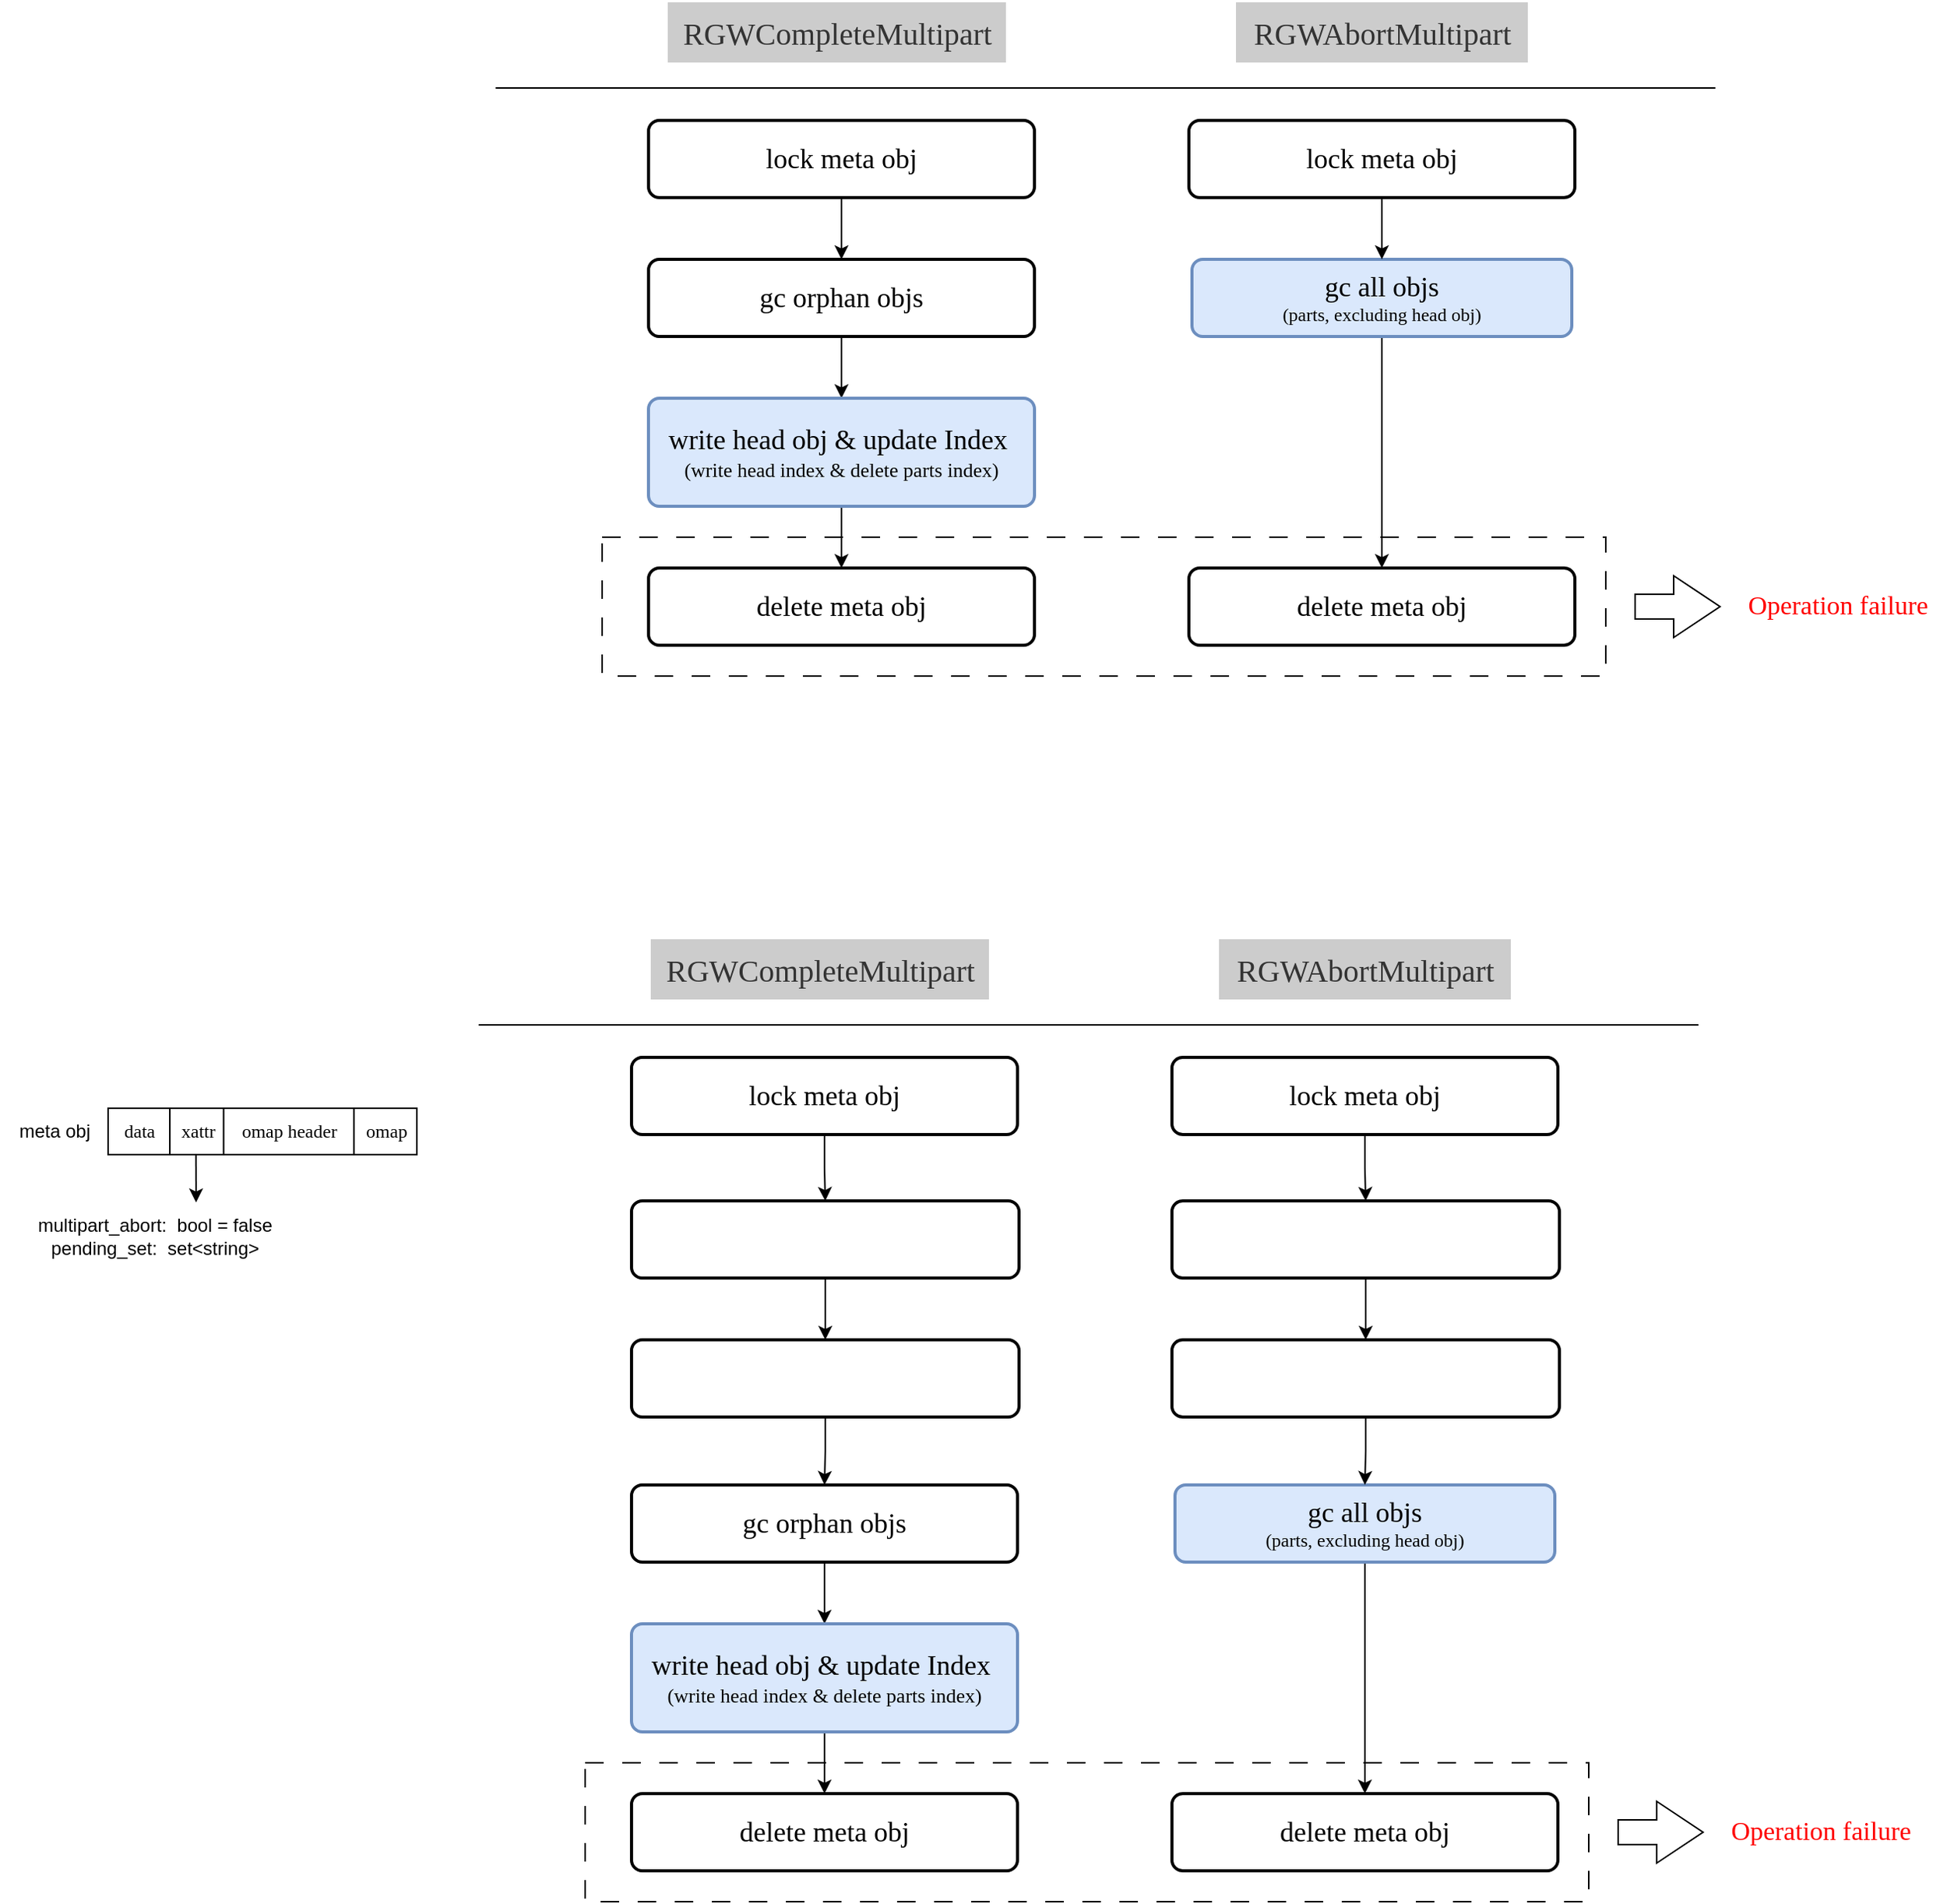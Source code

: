 <mxfile version="26.0.16">
  <diagram name="第 1 页" id="vI41SMqubiYKWCJLX_XH">
    <mxGraphModel dx="3871" dy="1489" grid="1" gridSize="10" guides="1" tooltips="1" connect="1" arrows="1" fold="1" page="1" pageScale="1" pageWidth="827" pageHeight="1169" math="0" shadow="0">
      <root>
        <mxCell id="0" />
        <mxCell id="1" parent="0" />
        <mxCell id="Ifww3QB6uW8QrBHeK7YU-22" value="" style="group" vertex="1" connectable="0" parent="1">
          <mxGeometry x="-39" y="193" width="939" height="437" as="geometry" />
        </mxCell>
        <mxCell id="Ifww3QB6uW8QrBHeK7YU-16" value="" style="rounded=0;whiteSpace=wrap;html=1;dashed=1;dashPattern=12 12;" vertex="1" parent="Ifww3QB6uW8QrBHeK7YU-22">
          <mxGeometry x="69" y="347" width="650" height="90" as="geometry" />
        </mxCell>
        <mxCell id="Ifww3QB6uW8QrBHeK7YU-12" value="" style="edgeStyle=orthogonalEdgeStyle;rounded=0;orthogonalLoop=1;jettySize=auto;html=1;" edge="1" parent="Ifww3QB6uW8QrBHeK7YU-22" source="Ifww3QB6uW8QrBHeK7YU-4" target="Ifww3QB6uW8QrBHeK7YU-7">
          <mxGeometry relative="1" as="geometry" />
        </mxCell>
        <mxCell id="Ifww3QB6uW8QrBHeK7YU-4" value="&lt;font style=&quot;font-size: 18px;&quot; face=&quot;Times New Roman&quot;&gt;gc orphan objs&lt;/font&gt;" style="rounded=1;whiteSpace=wrap;html=1;absoluteArcSize=1;arcSize=14;strokeWidth=2;" vertex="1" parent="Ifww3QB6uW8QrBHeK7YU-22">
          <mxGeometry x="99" y="167" width="250" height="50" as="geometry" />
        </mxCell>
        <mxCell id="Ifww3QB6uW8QrBHeK7YU-15" style="edgeStyle=orthogonalEdgeStyle;rounded=0;orthogonalLoop=1;jettySize=auto;html=1;entryX=0.5;entryY=0;entryDx=0;entryDy=0;" edge="1" parent="Ifww3QB6uW8QrBHeK7YU-22" source="Ifww3QB6uW8QrBHeK7YU-5" target="Ifww3QB6uW8QrBHeK7YU-10">
          <mxGeometry relative="1" as="geometry" />
        </mxCell>
        <mxCell id="Ifww3QB6uW8QrBHeK7YU-5" value="&lt;font style=&quot;font-size: 18px;&quot; face=&quot;Times New Roman&quot;&gt;gc all objs&lt;/font&gt;&lt;div&gt;&lt;font face=&quot;Times New Roman&quot;&gt;(parts, excluding head obj)&lt;/font&gt;&lt;/div&gt;" style="rounded=1;whiteSpace=wrap;html=1;absoluteArcSize=1;arcSize=14;strokeWidth=2;fillColor=#dae8fc;strokeColor=#6c8ebf;" vertex="1" parent="Ifww3QB6uW8QrBHeK7YU-22">
          <mxGeometry x="451" y="167" width="246" height="50" as="geometry" />
        </mxCell>
        <mxCell id="Ifww3QB6uW8QrBHeK7YU-11" value="" style="edgeStyle=orthogonalEdgeStyle;rounded=0;orthogonalLoop=1;jettySize=auto;html=1;" edge="1" parent="Ifww3QB6uW8QrBHeK7YU-22" source="Ifww3QB6uW8QrBHeK7YU-6" target="Ifww3QB6uW8QrBHeK7YU-4">
          <mxGeometry relative="1" as="geometry" />
        </mxCell>
        <mxCell id="Ifww3QB6uW8QrBHeK7YU-6" value="&lt;span style=&quot;font-family: &amp;quot;Times New Roman&amp;quot;; font-size: 18px;&quot;&gt;lock meta obj&lt;/span&gt;" style="rounded=1;whiteSpace=wrap;html=1;absoluteArcSize=1;arcSize=14;strokeWidth=2;" vertex="1" parent="Ifww3QB6uW8QrBHeK7YU-22">
          <mxGeometry x="99" y="77" width="250" height="50" as="geometry" />
        </mxCell>
        <mxCell id="Ifww3QB6uW8QrBHeK7YU-13" value="" style="edgeStyle=orthogonalEdgeStyle;rounded=0;orthogonalLoop=1;jettySize=auto;html=1;" edge="1" parent="Ifww3QB6uW8QrBHeK7YU-22" source="Ifww3QB6uW8QrBHeK7YU-7" target="Ifww3QB6uW8QrBHeK7YU-8">
          <mxGeometry relative="1" as="geometry" />
        </mxCell>
        <mxCell id="Ifww3QB6uW8QrBHeK7YU-7" value="&lt;font face=&quot;Times New Roman&quot;&gt;&lt;span style=&quot;font-size: 18px;&quot;&gt;write head obj &amp;amp; update Index&amp;nbsp;&lt;/span&gt;&lt;/font&gt;&lt;div&gt;&lt;font style=&quot;font-size: 13px;&quot; face=&quot;Times New Roman&quot;&gt;(write head index &amp;amp; delete parts index)&lt;/font&gt;&lt;/div&gt;" style="rounded=1;whiteSpace=wrap;html=1;absoluteArcSize=1;arcSize=14;strokeWidth=2;fillColor=#dae8fc;strokeColor=#6c8ebf;" vertex="1" parent="Ifww3QB6uW8QrBHeK7YU-22">
          <mxGeometry x="99" y="257" width="250" height="70" as="geometry" />
        </mxCell>
        <mxCell id="Ifww3QB6uW8QrBHeK7YU-8" value="&lt;font face=&quot;Times New Roman&quot;&gt;&lt;span style=&quot;font-size: 18px;&quot;&gt;delete meta obj&lt;/span&gt;&lt;/font&gt;" style="rounded=1;whiteSpace=wrap;html=1;absoluteArcSize=1;arcSize=14;strokeWidth=2;" vertex="1" parent="Ifww3QB6uW8QrBHeK7YU-22">
          <mxGeometry x="99" y="367" width="250" height="50" as="geometry" />
        </mxCell>
        <mxCell id="Ifww3QB6uW8QrBHeK7YU-14" value="" style="edgeStyle=orthogonalEdgeStyle;rounded=0;orthogonalLoop=1;jettySize=auto;html=1;" edge="1" parent="Ifww3QB6uW8QrBHeK7YU-22" source="Ifww3QB6uW8QrBHeK7YU-9" target="Ifww3QB6uW8QrBHeK7YU-5">
          <mxGeometry relative="1" as="geometry" />
        </mxCell>
        <mxCell id="Ifww3QB6uW8QrBHeK7YU-9" value="&lt;span style=&quot;font-family: &amp;quot;Times New Roman&amp;quot;; font-size: 18px;&quot;&gt;lock meta obj&lt;/span&gt;" style="rounded=1;whiteSpace=wrap;html=1;absoluteArcSize=1;arcSize=14;strokeWidth=2;" vertex="1" parent="Ifww3QB6uW8QrBHeK7YU-22">
          <mxGeometry x="449" y="77" width="250" height="50" as="geometry" />
        </mxCell>
        <mxCell id="Ifww3QB6uW8QrBHeK7YU-10" value="&lt;font face=&quot;Times New Roman&quot;&gt;&lt;span style=&quot;font-size: 18px;&quot;&gt;delete meta obj&lt;/span&gt;&lt;/font&gt;" style="rounded=1;whiteSpace=wrap;html=1;absoluteArcSize=1;arcSize=14;strokeWidth=2;" vertex="1" parent="Ifww3QB6uW8QrBHeK7YU-22">
          <mxGeometry x="449" y="367" width="250" height="50" as="geometry" />
        </mxCell>
        <mxCell id="Ifww3QB6uW8QrBHeK7YU-17" value="&lt;font style=&quot;font-size: 17px; color: rgb(255, 0, 0);&quot; face=&quot;Times New Roman&quot;&gt;Operation failure&lt;/font&gt;" style="text;html=1;align=center;verticalAlign=middle;resizable=0;points=[];autosize=1;strokeColor=none;fillColor=none;" vertex="1" parent="Ifww3QB6uW8QrBHeK7YU-22">
          <mxGeometry x="799" y="377" width="140" height="30" as="geometry" />
        </mxCell>
        <mxCell id="Ifww3QB6uW8QrBHeK7YU-18" value="" style="html=1;shadow=0;dashed=0;align=center;verticalAlign=middle;shape=mxgraph.arrows2.arrow;dy=0.6;dx=30;notch=0;" vertex="1" parent="Ifww3QB6uW8QrBHeK7YU-22">
          <mxGeometry x="738" y="372" width="55" height="40" as="geometry" />
        </mxCell>
        <mxCell id="Ifww3QB6uW8QrBHeK7YU-19" value="" style="endArrow=none;html=1;rounded=0;" edge="1" parent="Ifww3QB6uW8QrBHeK7YU-22">
          <mxGeometry width="50" height="50" relative="1" as="geometry">
            <mxPoint y="56" as="sourcePoint" />
            <mxPoint x="790" y="56" as="targetPoint" />
          </mxGeometry>
        </mxCell>
        <mxCell id="Ifww3QB6uW8QrBHeK7YU-20" value="RGWCompleteMultipart" style="text;html=1;align=center;verticalAlign=middle;resizable=0;points=[];autosize=1;strokeColor=#FFFFFF;fillColor=#CCCCCC;fontFamily=Times New Roman;fontSize=20;fontColor=#333333;" vertex="1" parent="Ifww3QB6uW8QrBHeK7YU-22">
          <mxGeometry x="111" width="220" height="40" as="geometry" />
        </mxCell>
        <mxCell id="Ifww3QB6uW8QrBHeK7YU-21" value="RGWAbortMultipart" style="text;html=1;align=center;verticalAlign=middle;resizable=0;points=[];autosize=1;strokeColor=#FFFFFF;fillColor=#CCCCCC;fontFamily=Times New Roman;fontSize=20;fontColor=#333333;" vertex="1" parent="Ifww3QB6uW8QrBHeK7YU-22">
          <mxGeometry x="479" width="190" height="40" as="geometry" />
        </mxCell>
        <mxCell id="Ifww3QB6uW8QrBHeK7YU-23" value="" style="group;movable=1;resizable=1;rotatable=1;deletable=1;editable=1;locked=0;connectable=1;" vertex="1" connectable="0" parent="1">
          <mxGeometry x="-50" y="800" width="939" height="437" as="geometry" />
        </mxCell>
        <mxCell id="Ifww3QB6uW8QrBHeK7YU-24" value="" style="rounded=0;whiteSpace=wrap;html=1;dashed=1;dashPattern=12 12;" vertex="1" parent="Ifww3QB6uW8QrBHeK7YU-23">
          <mxGeometry x="69" y="534" width="650" height="90" as="geometry" />
        </mxCell>
        <mxCell id="Ifww3QB6uW8QrBHeK7YU-25" value="" style="edgeStyle=orthogonalEdgeStyle;rounded=0;orthogonalLoop=1;jettySize=auto;html=1;" edge="1" parent="Ifww3QB6uW8QrBHeK7YU-23" source="Ifww3QB6uW8QrBHeK7YU-26" target="Ifww3QB6uW8QrBHeK7YU-32">
          <mxGeometry relative="1" as="geometry" />
        </mxCell>
        <mxCell id="Ifww3QB6uW8QrBHeK7YU-26" value="&lt;font style=&quot;font-size: 18px;&quot; face=&quot;Times New Roman&quot;&gt;gc orphan objs&lt;/font&gt;" style="rounded=1;whiteSpace=wrap;html=1;absoluteArcSize=1;arcSize=14;strokeWidth=2;" vertex="1" parent="Ifww3QB6uW8QrBHeK7YU-23">
          <mxGeometry x="99" y="354" width="250" height="50" as="geometry" />
        </mxCell>
        <mxCell id="Ifww3QB6uW8QrBHeK7YU-27" style="edgeStyle=orthogonalEdgeStyle;rounded=0;orthogonalLoop=1;jettySize=auto;html=1;entryX=0.5;entryY=0;entryDx=0;entryDy=0;" edge="1" parent="Ifww3QB6uW8QrBHeK7YU-23" source="Ifww3QB6uW8QrBHeK7YU-28" target="Ifww3QB6uW8QrBHeK7YU-36">
          <mxGeometry relative="1" as="geometry" />
        </mxCell>
        <mxCell id="Ifww3QB6uW8QrBHeK7YU-28" value="&lt;font style=&quot;font-size: 18px;&quot; face=&quot;Times New Roman&quot;&gt;gc all objs&lt;/font&gt;&lt;div&gt;&lt;font face=&quot;Times New Roman&quot;&gt;(parts, excluding head obj)&lt;/font&gt;&lt;/div&gt;" style="rounded=1;whiteSpace=wrap;html=1;absoluteArcSize=1;arcSize=14;strokeWidth=2;fillColor=#dae8fc;strokeColor=#6c8ebf;" vertex="1" parent="Ifww3QB6uW8QrBHeK7YU-23">
          <mxGeometry x="451" y="354" width="246" height="50" as="geometry" />
        </mxCell>
        <mxCell id="Ifww3QB6uW8QrBHeK7YU-47" value="" style="edgeStyle=orthogonalEdgeStyle;rounded=0;orthogonalLoop=1;jettySize=auto;html=1;" edge="1" parent="Ifww3QB6uW8QrBHeK7YU-23" source="Ifww3QB6uW8QrBHeK7YU-30" target="Ifww3QB6uW8QrBHeK7YU-43">
          <mxGeometry relative="1" as="geometry" />
        </mxCell>
        <mxCell id="Ifww3QB6uW8QrBHeK7YU-30" value="&lt;span style=&quot;font-family: &amp;quot;Times New Roman&amp;quot;; font-size: 18px;&quot;&gt;lock meta obj&lt;/span&gt;" style="rounded=1;whiteSpace=wrap;html=1;absoluteArcSize=1;arcSize=14;strokeWidth=2;" vertex="1" parent="Ifww3QB6uW8QrBHeK7YU-23">
          <mxGeometry x="99" y="77" width="250" height="50" as="geometry" />
        </mxCell>
        <mxCell id="Ifww3QB6uW8QrBHeK7YU-31" value="" style="edgeStyle=orthogonalEdgeStyle;rounded=0;orthogonalLoop=1;jettySize=auto;html=1;" edge="1" parent="Ifww3QB6uW8QrBHeK7YU-23" source="Ifww3QB6uW8QrBHeK7YU-32" target="Ifww3QB6uW8QrBHeK7YU-33">
          <mxGeometry relative="1" as="geometry" />
        </mxCell>
        <mxCell id="Ifww3QB6uW8QrBHeK7YU-32" value="&lt;font face=&quot;Times New Roman&quot;&gt;&lt;span style=&quot;font-size: 18px;&quot;&gt;write head obj &amp;amp; update Index&amp;nbsp;&lt;/span&gt;&lt;/font&gt;&lt;div&gt;&lt;font style=&quot;font-size: 13px;&quot; face=&quot;Times New Roman&quot;&gt;(write head index &amp;amp; delete parts index)&lt;/font&gt;&lt;/div&gt;" style="rounded=1;whiteSpace=wrap;html=1;absoluteArcSize=1;arcSize=14;strokeWidth=2;fillColor=#dae8fc;strokeColor=#6c8ebf;" vertex="1" parent="Ifww3QB6uW8QrBHeK7YU-23">
          <mxGeometry x="99" y="444" width="250" height="70" as="geometry" />
        </mxCell>
        <mxCell id="Ifww3QB6uW8QrBHeK7YU-33" value="&lt;font face=&quot;Times New Roman&quot;&gt;&lt;span style=&quot;font-size: 18px;&quot;&gt;delete meta obj&lt;/span&gt;&lt;/font&gt;" style="rounded=1;whiteSpace=wrap;html=1;absoluteArcSize=1;arcSize=14;strokeWidth=2;" vertex="1" parent="Ifww3QB6uW8QrBHeK7YU-23">
          <mxGeometry x="99" y="554" width="250" height="50" as="geometry" />
        </mxCell>
        <mxCell id="Ifww3QB6uW8QrBHeK7YU-50" value="" style="edgeStyle=orthogonalEdgeStyle;rounded=0;orthogonalLoop=1;jettySize=auto;html=1;" edge="1" parent="Ifww3QB6uW8QrBHeK7YU-23" source="Ifww3QB6uW8QrBHeK7YU-35" target="Ifww3QB6uW8QrBHeK7YU-45">
          <mxGeometry relative="1" as="geometry" />
        </mxCell>
        <mxCell id="Ifww3QB6uW8QrBHeK7YU-35" value="&lt;span style=&quot;font-family: &amp;quot;Times New Roman&amp;quot;; font-size: 18px;&quot;&gt;lock meta obj&lt;/span&gt;" style="rounded=1;whiteSpace=wrap;html=1;absoluteArcSize=1;arcSize=14;strokeWidth=2;" vertex="1" parent="Ifww3QB6uW8QrBHeK7YU-23">
          <mxGeometry x="449" y="77" width="250" height="50" as="geometry" />
        </mxCell>
        <mxCell id="Ifww3QB6uW8QrBHeK7YU-36" value="&lt;font face=&quot;Times New Roman&quot;&gt;&lt;span style=&quot;font-size: 18px;&quot;&gt;delete meta obj&lt;/span&gt;&lt;/font&gt;" style="rounded=1;whiteSpace=wrap;html=1;absoluteArcSize=1;arcSize=14;strokeWidth=2;" vertex="1" parent="Ifww3QB6uW8QrBHeK7YU-23">
          <mxGeometry x="449" y="554" width="250" height="50" as="geometry" />
        </mxCell>
        <mxCell id="Ifww3QB6uW8QrBHeK7YU-37" value="&lt;font style=&quot;font-size: 17px; color: rgb(255, 0, 0);&quot; face=&quot;Times New Roman&quot;&gt;Operation failure&lt;/font&gt;" style="text;html=1;align=center;verticalAlign=middle;resizable=0;points=[];autosize=1;strokeColor=none;fillColor=none;" vertex="1" parent="Ifww3QB6uW8QrBHeK7YU-23">
          <mxGeometry x="799" y="564" width="140" height="30" as="geometry" />
        </mxCell>
        <mxCell id="Ifww3QB6uW8QrBHeK7YU-38" value="" style="html=1;shadow=0;dashed=0;align=center;verticalAlign=middle;shape=mxgraph.arrows2.arrow;dy=0.6;dx=30;notch=0;" vertex="1" parent="Ifww3QB6uW8QrBHeK7YU-23">
          <mxGeometry x="738" y="559" width="55" height="40" as="geometry" />
        </mxCell>
        <mxCell id="Ifww3QB6uW8QrBHeK7YU-39" value="" style="endArrow=none;html=1;rounded=0;" edge="1" parent="Ifww3QB6uW8QrBHeK7YU-23">
          <mxGeometry width="50" height="50" relative="1" as="geometry">
            <mxPoint y="56" as="sourcePoint" />
            <mxPoint x="790" y="56" as="targetPoint" />
          </mxGeometry>
        </mxCell>
        <mxCell id="Ifww3QB6uW8QrBHeK7YU-40" value="RGWCompleteMultipart" style="text;html=1;align=center;verticalAlign=middle;resizable=0;points=[];autosize=1;strokeColor=#FFFFFF;fillColor=#CCCCCC;fontFamily=Times New Roman;fontSize=20;fontColor=#333333;" vertex="1" parent="Ifww3QB6uW8QrBHeK7YU-23">
          <mxGeometry x="111" width="220" height="40" as="geometry" />
        </mxCell>
        <mxCell id="Ifww3QB6uW8QrBHeK7YU-41" value="RGWAbortMultipart" style="text;html=1;align=center;verticalAlign=middle;resizable=0;points=[];autosize=1;strokeColor=#FFFFFF;fillColor=#CCCCCC;fontFamily=Times New Roman;fontSize=20;fontColor=#333333;" vertex="1" parent="Ifww3QB6uW8QrBHeK7YU-23">
          <mxGeometry x="479" width="190" height="40" as="geometry" />
        </mxCell>
        <mxCell id="Ifww3QB6uW8QrBHeK7YU-48" value="" style="edgeStyle=orthogonalEdgeStyle;rounded=0;orthogonalLoop=1;jettySize=auto;html=1;" edge="1" parent="Ifww3QB6uW8QrBHeK7YU-23" source="Ifww3QB6uW8QrBHeK7YU-43" target="Ifww3QB6uW8QrBHeK7YU-44">
          <mxGeometry relative="1" as="geometry" />
        </mxCell>
        <mxCell id="Ifww3QB6uW8QrBHeK7YU-43" value="" style="rounded=1;whiteSpace=wrap;html=1;absoluteArcSize=1;arcSize=14;strokeWidth=2;" vertex="1" parent="Ifww3QB6uW8QrBHeK7YU-23">
          <mxGeometry x="99" y="170" width="251" height="50" as="geometry" />
        </mxCell>
        <mxCell id="Ifww3QB6uW8QrBHeK7YU-49" value="" style="edgeStyle=orthogonalEdgeStyle;rounded=0;orthogonalLoop=1;jettySize=auto;html=1;" edge="1" parent="Ifww3QB6uW8QrBHeK7YU-23" source="Ifww3QB6uW8QrBHeK7YU-44" target="Ifww3QB6uW8QrBHeK7YU-26">
          <mxGeometry relative="1" as="geometry" />
        </mxCell>
        <mxCell id="Ifww3QB6uW8QrBHeK7YU-44" value="" style="rounded=1;whiteSpace=wrap;html=1;absoluteArcSize=1;arcSize=14;strokeWidth=2;" vertex="1" parent="Ifww3QB6uW8QrBHeK7YU-23">
          <mxGeometry x="99" y="260" width="251" height="50" as="geometry" />
        </mxCell>
        <mxCell id="Ifww3QB6uW8QrBHeK7YU-51" value="" style="edgeStyle=orthogonalEdgeStyle;rounded=0;orthogonalLoop=1;jettySize=auto;html=1;" edge="1" parent="Ifww3QB6uW8QrBHeK7YU-23" source="Ifww3QB6uW8QrBHeK7YU-45" target="Ifww3QB6uW8QrBHeK7YU-46">
          <mxGeometry relative="1" as="geometry" />
        </mxCell>
        <mxCell id="Ifww3QB6uW8QrBHeK7YU-45" value="" style="rounded=1;whiteSpace=wrap;html=1;absoluteArcSize=1;arcSize=14;strokeWidth=2;" vertex="1" parent="Ifww3QB6uW8QrBHeK7YU-23">
          <mxGeometry x="449" y="170" width="251" height="50" as="geometry" />
        </mxCell>
        <mxCell id="Ifww3QB6uW8QrBHeK7YU-52" value="" style="edgeStyle=orthogonalEdgeStyle;rounded=0;orthogonalLoop=1;jettySize=auto;html=1;" edge="1" parent="Ifww3QB6uW8QrBHeK7YU-23" source="Ifww3QB6uW8QrBHeK7YU-46" target="Ifww3QB6uW8QrBHeK7YU-28">
          <mxGeometry relative="1" as="geometry" />
        </mxCell>
        <mxCell id="Ifww3QB6uW8QrBHeK7YU-46" value="" style="rounded=1;whiteSpace=wrap;html=1;absoluteArcSize=1;arcSize=14;strokeWidth=2;" vertex="1" parent="Ifww3QB6uW8QrBHeK7YU-23">
          <mxGeometry x="449" y="260" width="251" height="50" as="geometry" />
        </mxCell>
        <mxCell id="Ifww3QB6uW8QrBHeK7YU-61" value="" style="group" vertex="1" connectable="0" parent="1">
          <mxGeometry x="-290" y="910" width="205" height="30" as="geometry" />
        </mxCell>
        <mxCell id="Ifww3QB6uW8QrBHeK7YU-53" value="" style="rounded=0;whiteSpace=wrap;html=1;fontFamily=Times New Roman;" vertex="1" parent="Ifww3QB6uW8QrBHeK7YU-61">
          <mxGeometry width="200" height="30" as="geometry" />
        </mxCell>
        <mxCell id="Ifww3QB6uW8QrBHeK7YU-54" value="" style="endArrow=none;html=1;rounded=0;fontFamily=Times New Roman;" edge="1" parent="Ifww3QB6uW8QrBHeK7YU-61">
          <mxGeometry width="50" height="50" relative="1" as="geometry">
            <mxPoint x="40" y="30" as="sourcePoint" />
            <mxPoint x="40" as="targetPoint" />
          </mxGeometry>
        </mxCell>
        <mxCell id="Ifww3QB6uW8QrBHeK7YU-55" value="" style="endArrow=none;html=1;rounded=0;fontFamily=Times New Roman;" edge="1" parent="Ifww3QB6uW8QrBHeK7YU-61">
          <mxGeometry width="50" height="50" relative="1" as="geometry">
            <mxPoint x="74.81" y="30" as="sourcePoint" />
            <mxPoint x="74.81" as="targetPoint" />
          </mxGeometry>
        </mxCell>
        <mxCell id="Ifww3QB6uW8QrBHeK7YU-56" value="" style="endArrow=none;html=1;rounded=0;fontFamily=Times New Roman;" edge="1" parent="Ifww3QB6uW8QrBHeK7YU-61">
          <mxGeometry width="50" height="50" relative="1" as="geometry">
            <mxPoint x="159.23" y="30" as="sourcePoint" />
            <mxPoint x="159.23" as="targetPoint" />
          </mxGeometry>
        </mxCell>
        <mxCell id="Ifww3QB6uW8QrBHeK7YU-57" value="data" style="text;html=1;align=center;verticalAlign=middle;resizable=0;points=[];autosize=1;strokeColor=none;fillColor=none;fontFamily=Times New Roman;" vertex="1" parent="Ifww3QB6uW8QrBHeK7YU-61">
          <mxGeometry width="40" height="30" as="geometry" />
        </mxCell>
        <mxCell id="Ifww3QB6uW8QrBHeK7YU-58" value="xattr" style="text;html=1;align=center;verticalAlign=middle;resizable=0;points=[];autosize=1;strokeColor=none;fillColor=none;fontFamily=Times New Roman;" vertex="1" parent="Ifww3QB6uW8QrBHeK7YU-61">
          <mxGeometry x="33" width="50" height="30" as="geometry" />
        </mxCell>
        <mxCell id="Ifww3QB6uW8QrBHeK7YU-59" value="omap header" style="text;html=1;align=center;verticalAlign=middle;resizable=0;points=[];autosize=1;strokeColor=none;fillColor=none;fontFamily=Times New Roman;" vertex="1" parent="Ifww3QB6uW8QrBHeK7YU-61">
          <mxGeometry x="72" width="90" height="30" as="geometry" />
        </mxCell>
        <mxCell id="Ifww3QB6uW8QrBHeK7YU-60" value="omap" style="text;html=1;align=center;verticalAlign=middle;resizable=0;points=[];autosize=1;strokeColor=none;fillColor=none;fontFamily=Times New Roman;" vertex="1" parent="Ifww3QB6uW8QrBHeK7YU-61">
          <mxGeometry x="155" width="50" height="30" as="geometry" />
        </mxCell>
        <mxCell id="Ifww3QB6uW8QrBHeK7YU-62" value="meta obj" style="text;html=1;align=center;verticalAlign=middle;resizable=0;points=[];autosize=1;strokeColor=none;fillColor=none;" vertex="1" parent="1">
          <mxGeometry x="-360" y="910" width="70" height="30" as="geometry" />
        </mxCell>
        <mxCell id="Ifww3QB6uW8QrBHeK7YU-63" value="" style="endArrow=classic;html=1;rounded=0;exitX=0.478;exitY=0.974;exitDx=0;exitDy=0;exitPerimeter=0;" edge="1" parent="1">
          <mxGeometry width="50" height="50" relative="1" as="geometry">
            <mxPoint x="-233.1" y="940.22" as="sourcePoint" />
            <mxPoint x="-233" y="971" as="targetPoint" />
          </mxGeometry>
        </mxCell>
        <mxCell id="Ifww3QB6uW8QrBHeK7YU-64" value="multipart_abort:&amp;nbsp; bool = false&lt;div&gt;pending_set:&amp;nbsp; set&amp;lt;string&amp;gt;&lt;/div&gt;" style="text;html=1;align=center;verticalAlign=middle;resizable=0;points=[];autosize=1;strokeColor=none;fillColor=none;" vertex="1" parent="1">
          <mxGeometry x="-350" y="973" width="180" height="40" as="geometry" />
        </mxCell>
      </root>
    </mxGraphModel>
  </diagram>
</mxfile>
